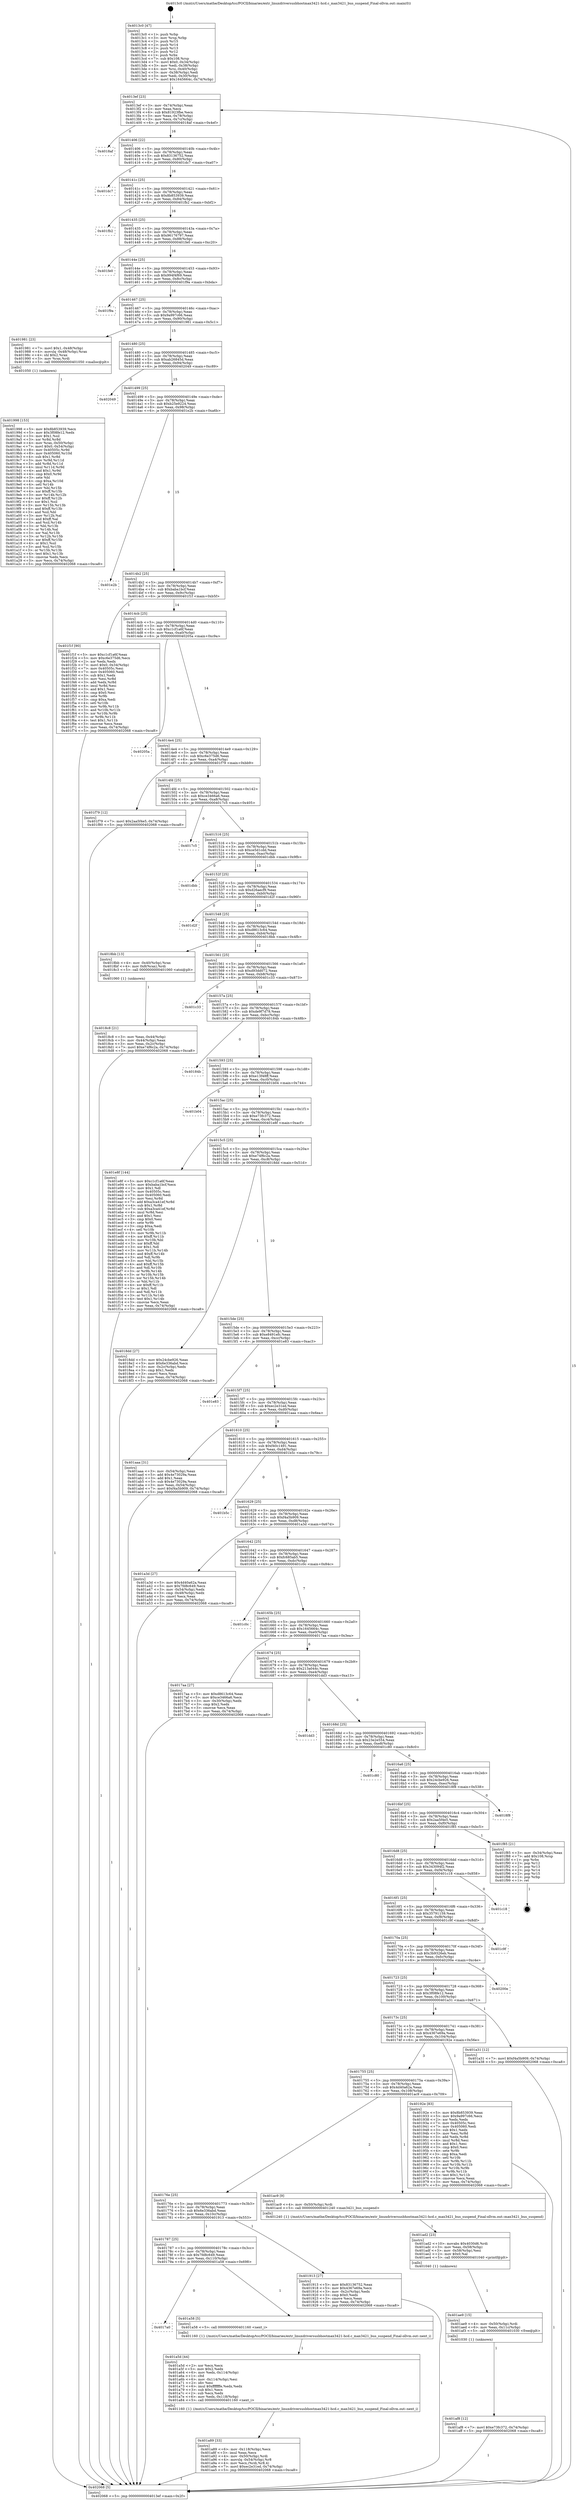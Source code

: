 digraph "0x4013c0" {
  label = "0x4013c0 (/mnt/c/Users/mathe/Desktop/tcc/POCII/binaries/extr_linuxdriversusbhostmax3421-hcd.c_max3421_bus_suspend_Final-ollvm.out::main(0))"
  labelloc = "t"
  node[shape=record]

  Entry [label="",width=0.3,height=0.3,shape=circle,fillcolor=black,style=filled]
  "0x4013ef" [label="{
     0x4013ef [23]\l
     | [instrs]\l
     &nbsp;&nbsp;0x4013ef \<+3\>: mov -0x74(%rbp),%eax\l
     &nbsp;&nbsp;0x4013f2 \<+2\>: mov %eax,%ecx\l
     &nbsp;&nbsp;0x4013f4 \<+6\>: sub $0x81923fbe,%ecx\l
     &nbsp;&nbsp;0x4013fa \<+3\>: mov %eax,-0x78(%rbp)\l
     &nbsp;&nbsp;0x4013fd \<+3\>: mov %ecx,-0x7c(%rbp)\l
     &nbsp;&nbsp;0x401400 \<+6\>: je 00000000004018af \<main+0x4ef\>\l
  }"]
  "0x4018af" [label="{
     0x4018af\l
  }", style=dashed]
  "0x401406" [label="{
     0x401406 [22]\l
     | [instrs]\l
     &nbsp;&nbsp;0x401406 \<+5\>: jmp 000000000040140b \<main+0x4b\>\l
     &nbsp;&nbsp;0x40140b \<+3\>: mov -0x78(%rbp),%eax\l
     &nbsp;&nbsp;0x40140e \<+5\>: sub $0x83136752,%eax\l
     &nbsp;&nbsp;0x401413 \<+3\>: mov %eax,-0x80(%rbp)\l
     &nbsp;&nbsp;0x401416 \<+6\>: je 0000000000401dc7 \<main+0xa07\>\l
  }"]
  Exit [label="",width=0.3,height=0.3,shape=circle,fillcolor=black,style=filled,peripheries=2]
  "0x401dc7" [label="{
     0x401dc7\l
  }", style=dashed]
  "0x40141c" [label="{
     0x40141c [25]\l
     | [instrs]\l
     &nbsp;&nbsp;0x40141c \<+5\>: jmp 0000000000401421 \<main+0x61\>\l
     &nbsp;&nbsp;0x401421 \<+3\>: mov -0x78(%rbp),%eax\l
     &nbsp;&nbsp;0x401424 \<+5\>: sub $0x8b853939,%eax\l
     &nbsp;&nbsp;0x401429 \<+6\>: mov %eax,-0x84(%rbp)\l
     &nbsp;&nbsp;0x40142f \<+6\>: je 0000000000401fb2 \<main+0xbf2\>\l
  }"]
  "0x401af8" [label="{
     0x401af8 [12]\l
     | [instrs]\l
     &nbsp;&nbsp;0x401af8 \<+7\>: movl $0xe73fc372,-0x74(%rbp)\l
     &nbsp;&nbsp;0x401aff \<+5\>: jmp 0000000000402068 \<main+0xca8\>\l
  }"]
  "0x401fb2" [label="{
     0x401fb2\l
  }", style=dashed]
  "0x401435" [label="{
     0x401435 [25]\l
     | [instrs]\l
     &nbsp;&nbsp;0x401435 \<+5\>: jmp 000000000040143a \<main+0x7a\>\l
     &nbsp;&nbsp;0x40143a \<+3\>: mov -0x78(%rbp),%eax\l
     &nbsp;&nbsp;0x40143d \<+5\>: sub $0x96176797,%eax\l
     &nbsp;&nbsp;0x401442 \<+6\>: mov %eax,-0x88(%rbp)\l
     &nbsp;&nbsp;0x401448 \<+6\>: je 0000000000401fe0 \<main+0xc20\>\l
  }"]
  "0x401ae9" [label="{
     0x401ae9 [15]\l
     | [instrs]\l
     &nbsp;&nbsp;0x401ae9 \<+4\>: mov -0x50(%rbp),%rdi\l
     &nbsp;&nbsp;0x401aed \<+6\>: mov %eax,-0x11c(%rbp)\l
     &nbsp;&nbsp;0x401af3 \<+5\>: call 0000000000401030 \<free@plt\>\l
     | [calls]\l
     &nbsp;&nbsp;0x401030 \{1\} (unknown)\l
  }"]
  "0x401fe0" [label="{
     0x401fe0\l
  }", style=dashed]
  "0x40144e" [label="{
     0x40144e [25]\l
     | [instrs]\l
     &nbsp;&nbsp;0x40144e \<+5\>: jmp 0000000000401453 \<main+0x93\>\l
     &nbsp;&nbsp;0x401453 \<+3\>: mov -0x78(%rbp),%eax\l
     &nbsp;&nbsp;0x401456 \<+5\>: sub $0x994f4f69,%eax\l
     &nbsp;&nbsp;0x40145b \<+6\>: mov %eax,-0x8c(%rbp)\l
     &nbsp;&nbsp;0x401461 \<+6\>: je 0000000000401f9a \<main+0xbda\>\l
  }"]
  "0x401ad2" [label="{
     0x401ad2 [23]\l
     | [instrs]\l
     &nbsp;&nbsp;0x401ad2 \<+10\>: movabs $0x4030d6,%rdi\l
     &nbsp;&nbsp;0x401adc \<+3\>: mov %eax,-0x58(%rbp)\l
     &nbsp;&nbsp;0x401adf \<+3\>: mov -0x58(%rbp),%esi\l
     &nbsp;&nbsp;0x401ae2 \<+2\>: mov $0x0,%al\l
     &nbsp;&nbsp;0x401ae4 \<+5\>: call 0000000000401040 \<printf@plt\>\l
     | [calls]\l
     &nbsp;&nbsp;0x401040 \{1\} (unknown)\l
  }"]
  "0x401f9a" [label="{
     0x401f9a\l
  }", style=dashed]
  "0x401467" [label="{
     0x401467 [25]\l
     | [instrs]\l
     &nbsp;&nbsp;0x401467 \<+5\>: jmp 000000000040146c \<main+0xac\>\l
     &nbsp;&nbsp;0x40146c \<+3\>: mov -0x78(%rbp),%eax\l
     &nbsp;&nbsp;0x40146f \<+5\>: sub $0x9a997c66,%eax\l
     &nbsp;&nbsp;0x401474 \<+6\>: mov %eax,-0x90(%rbp)\l
     &nbsp;&nbsp;0x40147a \<+6\>: je 0000000000401981 \<main+0x5c1\>\l
  }"]
  "0x401a89" [label="{
     0x401a89 [33]\l
     | [instrs]\l
     &nbsp;&nbsp;0x401a89 \<+6\>: mov -0x118(%rbp),%ecx\l
     &nbsp;&nbsp;0x401a8f \<+3\>: imul %eax,%ecx\l
     &nbsp;&nbsp;0x401a92 \<+4\>: mov -0x50(%rbp),%rdi\l
     &nbsp;&nbsp;0x401a96 \<+4\>: movslq -0x54(%rbp),%r8\l
     &nbsp;&nbsp;0x401a9a \<+4\>: mov %ecx,(%rdi,%r8,4)\l
     &nbsp;&nbsp;0x401a9e \<+7\>: movl $0xec2e31ed,-0x74(%rbp)\l
     &nbsp;&nbsp;0x401aa5 \<+5\>: jmp 0000000000402068 \<main+0xca8\>\l
  }"]
  "0x401981" [label="{
     0x401981 [23]\l
     | [instrs]\l
     &nbsp;&nbsp;0x401981 \<+7\>: movl $0x1,-0x48(%rbp)\l
     &nbsp;&nbsp;0x401988 \<+4\>: movslq -0x48(%rbp),%rax\l
     &nbsp;&nbsp;0x40198c \<+4\>: shl $0x2,%rax\l
     &nbsp;&nbsp;0x401990 \<+3\>: mov %rax,%rdi\l
     &nbsp;&nbsp;0x401993 \<+5\>: call 0000000000401050 \<malloc@plt\>\l
     | [calls]\l
     &nbsp;&nbsp;0x401050 \{1\} (unknown)\l
  }"]
  "0x401480" [label="{
     0x401480 [25]\l
     | [instrs]\l
     &nbsp;&nbsp;0x401480 \<+5\>: jmp 0000000000401485 \<main+0xc5\>\l
     &nbsp;&nbsp;0x401485 \<+3\>: mov -0x78(%rbp),%eax\l
     &nbsp;&nbsp;0x401488 \<+5\>: sub $0xab26845d,%eax\l
     &nbsp;&nbsp;0x40148d \<+6\>: mov %eax,-0x94(%rbp)\l
     &nbsp;&nbsp;0x401493 \<+6\>: je 0000000000402049 \<main+0xc89\>\l
  }"]
  "0x401a5d" [label="{
     0x401a5d [44]\l
     | [instrs]\l
     &nbsp;&nbsp;0x401a5d \<+2\>: xor %ecx,%ecx\l
     &nbsp;&nbsp;0x401a5f \<+5\>: mov $0x2,%edx\l
     &nbsp;&nbsp;0x401a64 \<+6\>: mov %edx,-0x114(%rbp)\l
     &nbsp;&nbsp;0x401a6a \<+1\>: cltd\l
     &nbsp;&nbsp;0x401a6b \<+6\>: mov -0x114(%rbp),%esi\l
     &nbsp;&nbsp;0x401a71 \<+2\>: idiv %esi\l
     &nbsp;&nbsp;0x401a73 \<+6\>: imul $0xfffffffe,%edx,%edx\l
     &nbsp;&nbsp;0x401a79 \<+3\>: sub $0x1,%ecx\l
     &nbsp;&nbsp;0x401a7c \<+2\>: sub %ecx,%edx\l
     &nbsp;&nbsp;0x401a7e \<+6\>: mov %edx,-0x118(%rbp)\l
     &nbsp;&nbsp;0x401a84 \<+5\>: call 0000000000401160 \<next_i\>\l
     | [calls]\l
     &nbsp;&nbsp;0x401160 \{1\} (/mnt/c/Users/mathe/Desktop/tcc/POCII/binaries/extr_linuxdriversusbhostmax3421-hcd.c_max3421_bus_suspend_Final-ollvm.out::next_i)\l
  }"]
  "0x402049" [label="{
     0x402049\l
  }", style=dashed]
  "0x401499" [label="{
     0x401499 [25]\l
     | [instrs]\l
     &nbsp;&nbsp;0x401499 \<+5\>: jmp 000000000040149e \<main+0xde\>\l
     &nbsp;&nbsp;0x40149e \<+3\>: mov -0x78(%rbp),%eax\l
     &nbsp;&nbsp;0x4014a1 \<+5\>: sub $0xb25e9224,%eax\l
     &nbsp;&nbsp;0x4014a6 \<+6\>: mov %eax,-0x98(%rbp)\l
     &nbsp;&nbsp;0x4014ac \<+6\>: je 0000000000401e2b \<main+0xa6b\>\l
  }"]
  "0x4017a0" [label="{
     0x4017a0\l
  }", style=dashed]
  "0x401e2b" [label="{
     0x401e2b\l
  }", style=dashed]
  "0x4014b2" [label="{
     0x4014b2 [25]\l
     | [instrs]\l
     &nbsp;&nbsp;0x4014b2 \<+5\>: jmp 00000000004014b7 \<main+0xf7\>\l
     &nbsp;&nbsp;0x4014b7 \<+3\>: mov -0x78(%rbp),%eax\l
     &nbsp;&nbsp;0x4014ba \<+5\>: sub $0xbaba1bcf,%eax\l
     &nbsp;&nbsp;0x4014bf \<+6\>: mov %eax,-0x9c(%rbp)\l
     &nbsp;&nbsp;0x4014c5 \<+6\>: je 0000000000401f1f \<main+0xb5f\>\l
  }"]
  "0x401a58" [label="{
     0x401a58 [5]\l
     | [instrs]\l
     &nbsp;&nbsp;0x401a58 \<+5\>: call 0000000000401160 \<next_i\>\l
     | [calls]\l
     &nbsp;&nbsp;0x401160 \{1\} (/mnt/c/Users/mathe/Desktop/tcc/POCII/binaries/extr_linuxdriversusbhostmax3421-hcd.c_max3421_bus_suspend_Final-ollvm.out::next_i)\l
  }"]
  "0x401f1f" [label="{
     0x401f1f [90]\l
     | [instrs]\l
     &nbsp;&nbsp;0x401f1f \<+5\>: mov $0xc1cf1a6f,%eax\l
     &nbsp;&nbsp;0x401f24 \<+5\>: mov $0xc6e375d6,%ecx\l
     &nbsp;&nbsp;0x401f29 \<+2\>: xor %edx,%edx\l
     &nbsp;&nbsp;0x401f2b \<+7\>: movl $0x0,-0x34(%rbp)\l
     &nbsp;&nbsp;0x401f32 \<+7\>: mov 0x40505c,%esi\l
     &nbsp;&nbsp;0x401f39 \<+7\>: mov 0x405060,%edi\l
     &nbsp;&nbsp;0x401f40 \<+3\>: sub $0x1,%edx\l
     &nbsp;&nbsp;0x401f43 \<+3\>: mov %esi,%r8d\l
     &nbsp;&nbsp;0x401f46 \<+3\>: add %edx,%r8d\l
     &nbsp;&nbsp;0x401f49 \<+4\>: imul %r8d,%esi\l
     &nbsp;&nbsp;0x401f4d \<+3\>: and $0x1,%esi\l
     &nbsp;&nbsp;0x401f50 \<+3\>: cmp $0x0,%esi\l
     &nbsp;&nbsp;0x401f53 \<+4\>: sete %r9b\l
     &nbsp;&nbsp;0x401f57 \<+3\>: cmp $0xa,%edi\l
     &nbsp;&nbsp;0x401f5a \<+4\>: setl %r10b\l
     &nbsp;&nbsp;0x401f5e \<+3\>: mov %r9b,%r11b\l
     &nbsp;&nbsp;0x401f61 \<+3\>: and %r10b,%r11b\l
     &nbsp;&nbsp;0x401f64 \<+3\>: xor %r10b,%r9b\l
     &nbsp;&nbsp;0x401f67 \<+3\>: or %r9b,%r11b\l
     &nbsp;&nbsp;0x401f6a \<+4\>: test $0x1,%r11b\l
     &nbsp;&nbsp;0x401f6e \<+3\>: cmovne %ecx,%eax\l
     &nbsp;&nbsp;0x401f71 \<+3\>: mov %eax,-0x74(%rbp)\l
     &nbsp;&nbsp;0x401f74 \<+5\>: jmp 0000000000402068 \<main+0xca8\>\l
  }"]
  "0x4014cb" [label="{
     0x4014cb [25]\l
     | [instrs]\l
     &nbsp;&nbsp;0x4014cb \<+5\>: jmp 00000000004014d0 \<main+0x110\>\l
     &nbsp;&nbsp;0x4014d0 \<+3\>: mov -0x78(%rbp),%eax\l
     &nbsp;&nbsp;0x4014d3 \<+5\>: sub $0xc1cf1a6f,%eax\l
     &nbsp;&nbsp;0x4014d8 \<+6\>: mov %eax,-0xa0(%rbp)\l
     &nbsp;&nbsp;0x4014de \<+6\>: je 000000000040205a \<main+0xc9a\>\l
  }"]
  "0x401998" [label="{
     0x401998 [153]\l
     | [instrs]\l
     &nbsp;&nbsp;0x401998 \<+5\>: mov $0x8b853939,%ecx\l
     &nbsp;&nbsp;0x40199d \<+5\>: mov $0x3f08fe12,%edx\l
     &nbsp;&nbsp;0x4019a2 \<+3\>: mov $0x1,%sil\l
     &nbsp;&nbsp;0x4019a5 \<+3\>: xor %r8d,%r8d\l
     &nbsp;&nbsp;0x4019a8 \<+4\>: mov %rax,-0x50(%rbp)\l
     &nbsp;&nbsp;0x4019ac \<+7\>: movl $0x0,-0x54(%rbp)\l
     &nbsp;&nbsp;0x4019b3 \<+8\>: mov 0x40505c,%r9d\l
     &nbsp;&nbsp;0x4019bb \<+8\>: mov 0x405060,%r10d\l
     &nbsp;&nbsp;0x4019c3 \<+4\>: sub $0x1,%r8d\l
     &nbsp;&nbsp;0x4019c7 \<+3\>: mov %r9d,%r11d\l
     &nbsp;&nbsp;0x4019ca \<+3\>: add %r8d,%r11d\l
     &nbsp;&nbsp;0x4019cd \<+4\>: imul %r11d,%r9d\l
     &nbsp;&nbsp;0x4019d1 \<+4\>: and $0x1,%r9d\l
     &nbsp;&nbsp;0x4019d5 \<+4\>: cmp $0x0,%r9d\l
     &nbsp;&nbsp;0x4019d9 \<+3\>: sete %bl\l
     &nbsp;&nbsp;0x4019dc \<+4\>: cmp $0xa,%r10d\l
     &nbsp;&nbsp;0x4019e0 \<+4\>: setl %r14b\l
     &nbsp;&nbsp;0x4019e4 \<+3\>: mov %bl,%r15b\l
     &nbsp;&nbsp;0x4019e7 \<+4\>: xor $0xff,%r15b\l
     &nbsp;&nbsp;0x4019eb \<+3\>: mov %r14b,%r12b\l
     &nbsp;&nbsp;0x4019ee \<+4\>: xor $0xff,%r12b\l
     &nbsp;&nbsp;0x4019f2 \<+4\>: xor $0x1,%sil\l
     &nbsp;&nbsp;0x4019f6 \<+3\>: mov %r15b,%r13b\l
     &nbsp;&nbsp;0x4019f9 \<+4\>: and $0xff,%r13b\l
     &nbsp;&nbsp;0x4019fd \<+3\>: and %sil,%bl\l
     &nbsp;&nbsp;0x401a00 \<+3\>: mov %r12b,%al\l
     &nbsp;&nbsp;0x401a03 \<+2\>: and $0xff,%al\l
     &nbsp;&nbsp;0x401a05 \<+3\>: and %sil,%r14b\l
     &nbsp;&nbsp;0x401a08 \<+3\>: or %bl,%r13b\l
     &nbsp;&nbsp;0x401a0b \<+3\>: or %r14b,%al\l
     &nbsp;&nbsp;0x401a0e \<+3\>: xor %al,%r13b\l
     &nbsp;&nbsp;0x401a11 \<+3\>: or %r12b,%r15b\l
     &nbsp;&nbsp;0x401a14 \<+4\>: xor $0xff,%r15b\l
     &nbsp;&nbsp;0x401a18 \<+4\>: or $0x1,%sil\l
     &nbsp;&nbsp;0x401a1c \<+3\>: and %sil,%r15b\l
     &nbsp;&nbsp;0x401a1f \<+3\>: or %r15b,%r13b\l
     &nbsp;&nbsp;0x401a22 \<+4\>: test $0x1,%r13b\l
     &nbsp;&nbsp;0x401a26 \<+3\>: cmovne %edx,%ecx\l
     &nbsp;&nbsp;0x401a29 \<+3\>: mov %ecx,-0x74(%rbp)\l
     &nbsp;&nbsp;0x401a2c \<+5\>: jmp 0000000000402068 \<main+0xca8\>\l
  }"]
  "0x40205a" [label="{
     0x40205a\l
  }", style=dashed]
  "0x4014e4" [label="{
     0x4014e4 [25]\l
     | [instrs]\l
     &nbsp;&nbsp;0x4014e4 \<+5\>: jmp 00000000004014e9 \<main+0x129\>\l
     &nbsp;&nbsp;0x4014e9 \<+3\>: mov -0x78(%rbp),%eax\l
     &nbsp;&nbsp;0x4014ec \<+5\>: sub $0xc6e375d6,%eax\l
     &nbsp;&nbsp;0x4014f1 \<+6\>: mov %eax,-0xa4(%rbp)\l
     &nbsp;&nbsp;0x4014f7 \<+6\>: je 0000000000401f79 \<main+0xbb9\>\l
  }"]
  "0x401787" [label="{
     0x401787 [25]\l
     | [instrs]\l
     &nbsp;&nbsp;0x401787 \<+5\>: jmp 000000000040178c \<main+0x3cc\>\l
     &nbsp;&nbsp;0x40178c \<+3\>: mov -0x78(%rbp),%eax\l
     &nbsp;&nbsp;0x40178f \<+5\>: sub $0x7fd8c649,%eax\l
     &nbsp;&nbsp;0x401794 \<+6\>: mov %eax,-0x110(%rbp)\l
     &nbsp;&nbsp;0x40179a \<+6\>: je 0000000000401a58 \<main+0x698\>\l
  }"]
  "0x401f79" [label="{
     0x401f79 [12]\l
     | [instrs]\l
     &nbsp;&nbsp;0x401f79 \<+7\>: movl $0x2aa5f4e5,-0x74(%rbp)\l
     &nbsp;&nbsp;0x401f80 \<+5\>: jmp 0000000000402068 \<main+0xca8\>\l
  }"]
  "0x4014fd" [label="{
     0x4014fd [25]\l
     | [instrs]\l
     &nbsp;&nbsp;0x4014fd \<+5\>: jmp 0000000000401502 \<main+0x142\>\l
     &nbsp;&nbsp;0x401502 \<+3\>: mov -0x78(%rbp),%eax\l
     &nbsp;&nbsp;0x401505 \<+5\>: sub $0xce3466a6,%eax\l
     &nbsp;&nbsp;0x40150a \<+6\>: mov %eax,-0xa8(%rbp)\l
     &nbsp;&nbsp;0x401510 \<+6\>: je 00000000004017c5 \<main+0x405\>\l
  }"]
  "0x401913" [label="{
     0x401913 [27]\l
     | [instrs]\l
     &nbsp;&nbsp;0x401913 \<+5\>: mov $0x83136752,%eax\l
     &nbsp;&nbsp;0x401918 \<+5\>: mov $0x4367e69a,%ecx\l
     &nbsp;&nbsp;0x40191d \<+3\>: mov -0x2c(%rbp),%edx\l
     &nbsp;&nbsp;0x401920 \<+3\>: cmp $0x0,%edx\l
     &nbsp;&nbsp;0x401923 \<+3\>: cmove %ecx,%eax\l
     &nbsp;&nbsp;0x401926 \<+3\>: mov %eax,-0x74(%rbp)\l
     &nbsp;&nbsp;0x401929 \<+5\>: jmp 0000000000402068 \<main+0xca8\>\l
  }"]
  "0x4017c5" [label="{
     0x4017c5\l
  }", style=dashed]
  "0x401516" [label="{
     0x401516 [25]\l
     | [instrs]\l
     &nbsp;&nbsp;0x401516 \<+5\>: jmp 000000000040151b \<main+0x15b\>\l
     &nbsp;&nbsp;0x40151b \<+3\>: mov -0x78(%rbp),%eax\l
     &nbsp;&nbsp;0x40151e \<+5\>: sub $0xce5d1cdd,%eax\l
     &nbsp;&nbsp;0x401523 \<+6\>: mov %eax,-0xac(%rbp)\l
     &nbsp;&nbsp;0x401529 \<+6\>: je 0000000000401dbb \<main+0x9fb\>\l
  }"]
  "0x40176e" [label="{
     0x40176e [25]\l
     | [instrs]\l
     &nbsp;&nbsp;0x40176e \<+5\>: jmp 0000000000401773 \<main+0x3b3\>\l
     &nbsp;&nbsp;0x401773 \<+3\>: mov -0x78(%rbp),%eax\l
     &nbsp;&nbsp;0x401776 \<+5\>: sub $0x6e336abd,%eax\l
     &nbsp;&nbsp;0x40177b \<+6\>: mov %eax,-0x10c(%rbp)\l
     &nbsp;&nbsp;0x401781 \<+6\>: je 0000000000401913 \<main+0x553\>\l
  }"]
  "0x401dbb" [label="{
     0x401dbb\l
  }", style=dashed]
  "0x40152f" [label="{
     0x40152f [25]\l
     | [instrs]\l
     &nbsp;&nbsp;0x40152f \<+5\>: jmp 0000000000401534 \<main+0x174\>\l
     &nbsp;&nbsp;0x401534 \<+3\>: mov -0x78(%rbp),%eax\l
     &nbsp;&nbsp;0x401537 \<+5\>: sub $0xd26aecf9,%eax\l
     &nbsp;&nbsp;0x40153c \<+6\>: mov %eax,-0xb0(%rbp)\l
     &nbsp;&nbsp;0x401542 \<+6\>: je 0000000000401d2f \<main+0x96f\>\l
  }"]
  "0x401ac9" [label="{
     0x401ac9 [9]\l
     | [instrs]\l
     &nbsp;&nbsp;0x401ac9 \<+4\>: mov -0x50(%rbp),%rdi\l
     &nbsp;&nbsp;0x401acd \<+5\>: call 0000000000401240 \<max3421_bus_suspend\>\l
     | [calls]\l
     &nbsp;&nbsp;0x401240 \{1\} (/mnt/c/Users/mathe/Desktop/tcc/POCII/binaries/extr_linuxdriversusbhostmax3421-hcd.c_max3421_bus_suspend_Final-ollvm.out::max3421_bus_suspend)\l
  }"]
  "0x401d2f" [label="{
     0x401d2f\l
  }", style=dashed]
  "0x401548" [label="{
     0x401548 [25]\l
     | [instrs]\l
     &nbsp;&nbsp;0x401548 \<+5\>: jmp 000000000040154d \<main+0x18d\>\l
     &nbsp;&nbsp;0x40154d \<+3\>: mov -0x78(%rbp),%eax\l
     &nbsp;&nbsp;0x401550 \<+5\>: sub $0xd8613c64,%eax\l
     &nbsp;&nbsp;0x401555 \<+6\>: mov %eax,-0xb4(%rbp)\l
     &nbsp;&nbsp;0x40155b \<+6\>: je 00000000004018bb \<main+0x4fb\>\l
  }"]
  "0x401755" [label="{
     0x401755 [25]\l
     | [instrs]\l
     &nbsp;&nbsp;0x401755 \<+5\>: jmp 000000000040175a \<main+0x39a\>\l
     &nbsp;&nbsp;0x40175a \<+3\>: mov -0x78(%rbp),%eax\l
     &nbsp;&nbsp;0x40175d \<+5\>: sub $0x4d40a62a,%eax\l
     &nbsp;&nbsp;0x401762 \<+6\>: mov %eax,-0x108(%rbp)\l
     &nbsp;&nbsp;0x401768 \<+6\>: je 0000000000401ac9 \<main+0x709\>\l
  }"]
  "0x4018bb" [label="{
     0x4018bb [13]\l
     | [instrs]\l
     &nbsp;&nbsp;0x4018bb \<+4\>: mov -0x40(%rbp),%rax\l
     &nbsp;&nbsp;0x4018bf \<+4\>: mov 0x8(%rax),%rdi\l
     &nbsp;&nbsp;0x4018c3 \<+5\>: call 0000000000401060 \<atoi@plt\>\l
     | [calls]\l
     &nbsp;&nbsp;0x401060 \{1\} (unknown)\l
  }"]
  "0x401561" [label="{
     0x401561 [25]\l
     | [instrs]\l
     &nbsp;&nbsp;0x401561 \<+5\>: jmp 0000000000401566 \<main+0x1a6\>\l
     &nbsp;&nbsp;0x401566 \<+3\>: mov -0x78(%rbp),%eax\l
     &nbsp;&nbsp;0x401569 \<+5\>: sub $0xd93dd072,%eax\l
     &nbsp;&nbsp;0x40156e \<+6\>: mov %eax,-0xb8(%rbp)\l
     &nbsp;&nbsp;0x401574 \<+6\>: je 0000000000401c33 \<main+0x873\>\l
  }"]
  "0x40192e" [label="{
     0x40192e [83]\l
     | [instrs]\l
     &nbsp;&nbsp;0x40192e \<+5\>: mov $0x8b853939,%eax\l
     &nbsp;&nbsp;0x401933 \<+5\>: mov $0x9a997c66,%ecx\l
     &nbsp;&nbsp;0x401938 \<+2\>: xor %edx,%edx\l
     &nbsp;&nbsp;0x40193a \<+7\>: mov 0x40505c,%esi\l
     &nbsp;&nbsp;0x401941 \<+7\>: mov 0x405060,%edi\l
     &nbsp;&nbsp;0x401948 \<+3\>: sub $0x1,%edx\l
     &nbsp;&nbsp;0x40194b \<+3\>: mov %esi,%r8d\l
     &nbsp;&nbsp;0x40194e \<+3\>: add %edx,%r8d\l
     &nbsp;&nbsp;0x401951 \<+4\>: imul %r8d,%esi\l
     &nbsp;&nbsp;0x401955 \<+3\>: and $0x1,%esi\l
     &nbsp;&nbsp;0x401958 \<+3\>: cmp $0x0,%esi\l
     &nbsp;&nbsp;0x40195b \<+4\>: sete %r9b\l
     &nbsp;&nbsp;0x40195f \<+3\>: cmp $0xa,%edi\l
     &nbsp;&nbsp;0x401962 \<+4\>: setl %r10b\l
     &nbsp;&nbsp;0x401966 \<+3\>: mov %r9b,%r11b\l
     &nbsp;&nbsp;0x401969 \<+3\>: and %r10b,%r11b\l
     &nbsp;&nbsp;0x40196c \<+3\>: xor %r10b,%r9b\l
     &nbsp;&nbsp;0x40196f \<+3\>: or %r9b,%r11b\l
     &nbsp;&nbsp;0x401972 \<+4\>: test $0x1,%r11b\l
     &nbsp;&nbsp;0x401976 \<+3\>: cmovne %ecx,%eax\l
     &nbsp;&nbsp;0x401979 \<+3\>: mov %eax,-0x74(%rbp)\l
     &nbsp;&nbsp;0x40197c \<+5\>: jmp 0000000000402068 \<main+0xca8\>\l
  }"]
  "0x401c33" [label="{
     0x401c33\l
  }", style=dashed]
  "0x40157a" [label="{
     0x40157a [25]\l
     | [instrs]\l
     &nbsp;&nbsp;0x40157a \<+5\>: jmp 000000000040157f \<main+0x1bf\>\l
     &nbsp;&nbsp;0x40157f \<+3\>: mov -0x78(%rbp),%eax\l
     &nbsp;&nbsp;0x401582 \<+5\>: sub $0xde9f7d78,%eax\l
     &nbsp;&nbsp;0x401587 \<+6\>: mov %eax,-0xbc(%rbp)\l
     &nbsp;&nbsp;0x40158d \<+6\>: je 000000000040184b \<main+0x48b\>\l
  }"]
  "0x40173c" [label="{
     0x40173c [25]\l
     | [instrs]\l
     &nbsp;&nbsp;0x40173c \<+5\>: jmp 0000000000401741 \<main+0x381\>\l
     &nbsp;&nbsp;0x401741 \<+3\>: mov -0x78(%rbp),%eax\l
     &nbsp;&nbsp;0x401744 \<+5\>: sub $0x4367e69a,%eax\l
     &nbsp;&nbsp;0x401749 \<+6\>: mov %eax,-0x104(%rbp)\l
     &nbsp;&nbsp;0x40174f \<+6\>: je 000000000040192e \<main+0x56e\>\l
  }"]
  "0x40184b" [label="{
     0x40184b\l
  }", style=dashed]
  "0x401593" [label="{
     0x401593 [25]\l
     | [instrs]\l
     &nbsp;&nbsp;0x401593 \<+5\>: jmp 0000000000401598 \<main+0x1d8\>\l
     &nbsp;&nbsp;0x401598 \<+3\>: mov -0x78(%rbp),%eax\l
     &nbsp;&nbsp;0x40159b \<+5\>: sub $0xe13f48ff,%eax\l
     &nbsp;&nbsp;0x4015a0 \<+6\>: mov %eax,-0xc0(%rbp)\l
     &nbsp;&nbsp;0x4015a6 \<+6\>: je 0000000000401b04 \<main+0x744\>\l
  }"]
  "0x401a31" [label="{
     0x401a31 [12]\l
     | [instrs]\l
     &nbsp;&nbsp;0x401a31 \<+7\>: movl $0xf4a5b909,-0x74(%rbp)\l
     &nbsp;&nbsp;0x401a38 \<+5\>: jmp 0000000000402068 \<main+0xca8\>\l
  }"]
  "0x401b04" [label="{
     0x401b04\l
  }", style=dashed]
  "0x4015ac" [label="{
     0x4015ac [25]\l
     | [instrs]\l
     &nbsp;&nbsp;0x4015ac \<+5\>: jmp 00000000004015b1 \<main+0x1f1\>\l
     &nbsp;&nbsp;0x4015b1 \<+3\>: mov -0x78(%rbp),%eax\l
     &nbsp;&nbsp;0x4015b4 \<+5\>: sub $0xe73fc372,%eax\l
     &nbsp;&nbsp;0x4015b9 \<+6\>: mov %eax,-0xc4(%rbp)\l
     &nbsp;&nbsp;0x4015bf \<+6\>: je 0000000000401e8f \<main+0xacf\>\l
  }"]
  "0x401723" [label="{
     0x401723 [25]\l
     | [instrs]\l
     &nbsp;&nbsp;0x401723 \<+5\>: jmp 0000000000401728 \<main+0x368\>\l
     &nbsp;&nbsp;0x401728 \<+3\>: mov -0x78(%rbp),%eax\l
     &nbsp;&nbsp;0x40172b \<+5\>: sub $0x3f08fe12,%eax\l
     &nbsp;&nbsp;0x401730 \<+6\>: mov %eax,-0x100(%rbp)\l
     &nbsp;&nbsp;0x401736 \<+6\>: je 0000000000401a31 \<main+0x671\>\l
  }"]
  "0x401e8f" [label="{
     0x401e8f [144]\l
     | [instrs]\l
     &nbsp;&nbsp;0x401e8f \<+5\>: mov $0xc1cf1a6f,%eax\l
     &nbsp;&nbsp;0x401e94 \<+5\>: mov $0xbaba1bcf,%ecx\l
     &nbsp;&nbsp;0x401e99 \<+2\>: mov $0x1,%dl\l
     &nbsp;&nbsp;0x401e9b \<+7\>: mov 0x40505c,%esi\l
     &nbsp;&nbsp;0x401ea2 \<+7\>: mov 0x405060,%edi\l
     &nbsp;&nbsp;0x401ea9 \<+3\>: mov %esi,%r8d\l
     &nbsp;&nbsp;0x401eac \<+7\>: add $0xa3ca41ef,%r8d\l
     &nbsp;&nbsp;0x401eb3 \<+4\>: sub $0x1,%r8d\l
     &nbsp;&nbsp;0x401eb7 \<+7\>: sub $0xa3ca41ef,%r8d\l
     &nbsp;&nbsp;0x401ebe \<+4\>: imul %r8d,%esi\l
     &nbsp;&nbsp;0x401ec2 \<+3\>: and $0x1,%esi\l
     &nbsp;&nbsp;0x401ec5 \<+3\>: cmp $0x0,%esi\l
     &nbsp;&nbsp;0x401ec8 \<+4\>: sete %r9b\l
     &nbsp;&nbsp;0x401ecc \<+3\>: cmp $0xa,%edi\l
     &nbsp;&nbsp;0x401ecf \<+4\>: setl %r10b\l
     &nbsp;&nbsp;0x401ed3 \<+3\>: mov %r9b,%r11b\l
     &nbsp;&nbsp;0x401ed6 \<+4\>: xor $0xff,%r11b\l
     &nbsp;&nbsp;0x401eda \<+3\>: mov %r10b,%bl\l
     &nbsp;&nbsp;0x401edd \<+3\>: xor $0xff,%bl\l
     &nbsp;&nbsp;0x401ee0 \<+3\>: xor $0x1,%dl\l
     &nbsp;&nbsp;0x401ee3 \<+3\>: mov %r11b,%r14b\l
     &nbsp;&nbsp;0x401ee6 \<+4\>: and $0xff,%r14b\l
     &nbsp;&nbsp;0x401eea \<+3\>: and %dl,%r9b\l
     &nbsp;&nbsp;0x401eed \<+3\>: mov %bl,%r15b\l
     &nbsp;&nbsp;0x401ef0 \<+4\>: and $0xff,%r15b\l
     &nbsp;&nbsp;0x401ef4 \<+3\>: and %dl,%r10b\l
     &nbsp;&nbsp;0x401ef7 \<+3\>: or %r9b,%r14b\l
     &nbsp;&nbsp;0x401efa \<+3\>: or %r10b,%r15b\l
     &nbsp;&nbsp;0x401efd \<+3\>: xor %r15b,%r14b\l
     &nbsp;&nbsp;0x401f00 \<+3\>: or %bl,%r11b\l
     &nbsp;&nbsp;0x401f03 \<+4\>: xor $0xff,%r11b\l
     &nbsp;&nbsp;0x401f07 \<+3\>: or $0x1,%dl\l
     &nbsp;&nbsp;0x401f0a \<+3\>: and %dl,%r11b\l
     &nbsp;&nbsp;0x401f0d \<+3\>: or %r11b,%r14b\l
     &nbsp;&nbsp;0x401f10 \<+4\>: test $0x1,%r14b\l
     &nbsp;&nbsp;0x401f14 \<+3\>: cmovne %ecx,%eax\l
     &nbsp;&nbsp;0x401f17 \<+3\>: mov %eax,-0x74(%rbp)\l
     &nbsp;&nbsp;0x401f1a \<+5\>: jmp 0000000000402068 \<main+0xca8\>\l
  }"]
  "0x4015c5" [label="{
     0x4015c5 [25]\l
     | [instrs]\l
     &nbsp;&nbsp;0x4015c5 \<+5\>: jmp 00000000004015ca \<main+0x20a\>\l
     &nbsp;&nbsp;0x4015ca \<+3\>: mov -0x78(%rbp),%eax\l
     &nbsp;&nbsp;0x4015cd \<+5\>: sub $0xe74f6c2a,%eax\l
     &nbsp;&nbsp;0x4015d2 \<+6\>: mov %eax,-0xc8(%rbp)\l
     &nbsp;&nbsp;0x4015d8 \<+6\>: je 00000000004018dd \<main+0x51d\>\l
  }"]
  "0x40200e" [label="{
     0x40200e\l
  }", style=dashed]
  "0x4018dd" [label="{
     0x4018dd [27]\l
     | [instrs]\l
     &nbsp;&nbsp;0x4018dd \<+5\>: mov $0x24cbe926,%eax\l
     &nbsp;&nbsp;0x4018e2 \<+5\>: mov $0x6e336abd,%ecx\l
     &nbsp;&nbsp;0x4018e7 \<+3\>: mov -0x2c(%rbp),%edx\l
     &nbsp;&nbsp;0x4018ea \<+3\>: cmp $0x1,%edx\l
     &nbsp;&nbsp;0x4018ed \<+3\>: cmovl %ecx,%eax\l
     &nbsp;&nbsp;0x4018f0 \<+3\>: mov %eax,-0x74(%rbp)\l
     &nbsp;&nbsp;0x4018f3 \<+5\>: jmp 0000000000402068 \<main+0xca8\>\l
  }"]
  "0x4015de" [label="{
     0x4015de [25]\l
     | [instrs]\l
     &nbsp;&nbsp;0x4015de \<+5\>: jmp 00000000004015e3 \<main+0x223\>\l
     &nbsp;&nbsp;0x4015e3 \<+3\>: mov -0x78(%rbp),%eax\l
     &nbsp;&nbsp;0x4015e6 \<+5\>: sub $0xe8491efc,%eax\l
     &nbsp;&nbsp;0x4015eb \<+6\>: mov %eax,-0xcc(%rbp)\l
     &nbsp;&nbsp;0x4015f1 \<+6\>: je 0000000000401e83 \<main+0xac3\>\l
  }"]
  "0x40170a" [label="{
     0x40170a [25]\l
     | [instrs]\l
     &nbsp;&nbsp;0x40170a \<+5\>: jmp 000000000040170f \<main+0x34f\>\l
     &nbsp;&nbsp;0x40170f \<+3\>: mov -0x78(%rbp),%eax\l
     &nbsp;&nbsp;0x401712 \<+5\>: sub $0x3b9326eb,%eax\l
     &nbsp;&nbsp;0x401717 \<+6\>: mov %eax,-0xfc(%rbp)\l
     &nbsp;&nbsp;0x40171d \<+6\>: je 000000000040200e \<main+0xc4e\>\l
  }"]
  "0x401e83" [label="{
     0x401e83\l
  }", style=dashed]
  "0x4015f7" [label="{
     0x4015f7 [25]\l
     | [instrs]\l
     &nbsp;&nbsp;0x4015f7 \<+5\>: jmp 00000000004015fc \<main+0x23c\>\l
     &nbsp;&nbsp;0x4015fc \<+3\>: mov -0x78(%rbp),%eax\l
     &nbsp;&nbsp;0x4015ff \<+5\>: sub $0xec2e31ed,%eax\l
     &nbsp;&nbsp;0x401604 \<+6\>: mov %eax,-0xd0(%rbp)\l
     &nbsp;&nbsp;0x40160a \<+6\>: je 0000000000401aaa \<main+0x6ea\>\l
  }"]
  "0x401c9f" [label="{
     0x401c9f\l
  }", style=dashed]
  "0x401aaa" [label="{
     0x401aaa [31]\l
     | [instrs]\l
     &nbsp;&nbsp;0x401aaa \<+3\>: mov -0x54(%rbp),%eax\l
     &nbsp;&nbsp;0x401aad \<+5\>: add $0x4e73029a,%eax\l
     &nbsp;&nbsp;0x401ab2 \<+3\>: add $0x1,%eax\l
     &nbsp;&nbsp;0x401ab5 \<+5\>: sub $0x4e73029a,%eax\l
     &nbsp;&nbsp;0x401aba \<+3\>: mov %eax,-0x54(%rbp)\l
     &nbsp;&nbsp;0x401abd \<+7\>: movl $0xf4a5b909,-0x74(%rbp)\l
     &nbsp;&nbsp;0x401ac4 \<+5\>: jmp 0000000000402068 \<main+0xca8\>\l
  }"]
  "0x401610" [label="{
     0x401610 [25]\l
     | [instrs]\l
     &nbsp;&nbsp;0x401610 \<+5\>: jmp 0000000000401615 \<main+0x255\>\l
     &nbsp;&nbsp;0x401615 \<+3\>: mov -0x78(%rbp),%eax\l
     &nbsp;&nbsp;0x401618 \<+5\>: sub $0xf40c1491,%eax\l
     &nbsp;&nbsp;0x40161d \<+6\>: mov %eax,-0xd4(%rbp)\l
     &nbsp;&nbsp;0x401623 \<+6\>: je 0000000000401b5c \<main+0x79c\>\l
  }"]
  "0x4016f1" [label="{
     0x4016f1 [25]\l
     | [instrs]\l
     &nbsp;&nbsp;0x4016f1 \<+5\>: jmp 00000000004016f6 \<main+0x336\>\l
     &nbsp;&nbsp;0x4016f6 \<+3\>: mov -0x78(%rbp),%eax\l
     &nbsp;&nbsp;0x4016f9 \<+5\>: sub $0x35791159,%eax\l
     &nbsp;&nbsp;0x4016fe \<+6\>: mov %eax,-0xf8(%rbp)\l
     &nbsp;&nbsp;0x401704 \<+6\>: je 0000000000401c9f \<main+0x8df\>\l
  }"]
  "0x401b5c" [label="{
     0x401b5c\l
  }", style=dashed]
  "0x401629" [label="{
     0x401629 [25]\l
     | [instrs]\l
     &nbsp;&nbsp;0x401629 \<+5\>: jmp 000000000040162e \<main+0x26e\>\l
     &nbsp;&nbsp;0x40162e \<+3\>: mov -0x78(%rbp),%eax\l
     &nbsp;&nbsp;0x401631 \<+5\>: sub $0xf4a5b909,%eax\l
     &nbsp;&nbsp;0x401636 \<+6\>: mov %eax,-0xd8(%rbp)\l
     &nbsp;&nbsp;0x40163c \<+6\>: je 0000000000401a3d \<main+0x67d\>\l
  }"]
  "0x401c18" [label="{
     0x401c18\l
  }", style=dashed]
  "0x401a3d" [label="{
     0x401a3d [27]\l
     | [instrs]\l
     &nbsp;&nbsp;0x401a3d \<+5\>: mov $0x4d40a62a,%eax\l
     &nbsp;&nbsp;0x401a42 \<+5\>: mov $0x7fd8c649,%ecx\l
     &nbsp;&nbsp;0x401a47 \<+3\>: mov -0x54(%rbp),%edx\l
     &nbsp;&nbsp;0x401a4a \<+3\>: cmp -0x48(%rbp),%edx\l
     &nbsp;&nbsp;0x401a4d \<+3\>: cmovl %ecx,%eax\l
     &nbsp;&nbsp;0x401a50 \<+3\>: mov %eax,-0x74(%rbp)\l
     &nbsp;&nbsp;0x401a53 \<+5\>: jmp 0000000000402068 \<main+0xca8\>\l
  }"]
  "0x401642" [label="{
     0x401642 [25]\l
     | [instrs]\l
     &nbsp;&nbsp;0x401642 \<+5\>: jmp 0000000000401647 \<main+0x287\>\l
     &nbsp;&nbsp;0x401647 \<+3\>: mov -0x78(%rbp),%eax\l
     &nbsp;&nbsp;0x40164a \<+5\>: sub $0xfc685ab5,%eax\l
     &nbsp;&nbsp;0x40164f \<+6\>: mov %eax,-0xdc(%rbp)\l
     &nbsp;&nbsp;0x401655 \<+6\>: je 0000000000401c0c \<main+0x84c\>\l
  }"]
  "0x4016d8" [label="{
     0x4016d8 [25]\l
     | [instrs]\l
     &nbsp;&nbsp;0x4016d8 \<+5\>: jmp 00000000004016dd \<main+0x31d\>\l
     &nbsp;&nbsp;0x4016dd \<+3\>: mov -0x78(%rbp),%eax\l
     &nbsp;&nbsp;0x4016e0 \<+5\>: sub $0x343094f2,%eax\l
     &nbsp;&nbsp;0x4016e5 \<+6\>: mov %eax,-0xf4(%rbp)\l
     &nbsp;&nbsp;0x4016eb \<+6\>: je 0000000000401c18 \<main+0x858\>\l
  }"]
  "0x401c0c" [label="{
     0x401c0c\l
  }", style=dashed]
  "0x40165b" [label="{
     0x40165b [25]\l
     | [instrs]\l
     &nbsp;&nbsp;0x40165b \<+5\>: jmp 0000000000401660 \<main+0x2a0\>\l
     &nbsp;&nbsp;0x401660 \<+3\>: mov -0x78(%rbp),%eax\l
     &nbsp;&nbsp;0x401663 \<+5\>: sub $0x1645664c,%eax\l
     &nbsp;&nbsp;0x401668 \<+6\>: mov %eax,-0xe0(%rbp)\l
     &nbsp;&nbsp;0x40166e \<+6\>: je 00000000004017aa \<main+0x3ea\>\l
  }"]
  "0x401f85" [label="{
     0x401f85 [21]\l
     | [instrs]\l
     &nbsp;&nbsp;0x401f85 \<+3\>: mov -0x34(%rbp),%eax\l
     &nbsp;&nbsp;0x401f88 \<+7\>: add $0x108,%rsp\l
     &nbsp;&nbsp;0x401f8f \<+1\>: pop %rbx\l
     &nbsp;&nbsp;0x401f90 \<+2\>: pop %r12\l
     &nbsp;&nbsp;0x401f92 \<+2\>: pop %r13\l
     &nbsp;&nbsp;0x401f94 \<+2\>: pop %r14\l
     &nbsp;&nbsp;0x401f96 \<+2\>: pop %r15\l
     &nbsp;&nbsp;0x401f98 \<+1\>: pop %rbp\l
     &nbsp;&nbsp;0x401f99 \<+1\>: ret\l
  }"]
  "0x4017aa" [label="{
     0x4017aa [27]\l
     | [instrs]\l
     &nbsp;&nbsp;0x4017aa \<+5\>: mov $0xd8613c64,%eax\l
     &nbsp;&nbsp;0x4017af \<+5\>: mov $0xce3466a6,%ecx\l
     &nbsp;&nbsp;0x4017b4 \<+3\>: mov -0x30(%rbp),%edx\l
     &nbsp;&nbsp;0x4017b7 \<+3\>: cmp $0x2,%edx\l
     &nbsp;&nbsp;0x4017ba \<+3\>: cmovne %ecx,%eax\l
     &nbsp;&nbsp;0x4017bd \<+3\>: mov %eax,-0x74(%rbp)\l
     &nbsp;&nbsp;0x4017c0 \<+5\>: jmp 0000000000402068 \<main+0xca8\>\l
  }"]
  "0x401674" [label="{
     0x401674 [25]\l
     | [instrs]\l
     &nbsp;&nbsp;0x401674 \<+5\>: jmp 0000000000401679 \<main+0x2b9\>\l
     &nbsp;&nbsp;0x401679 \<+3\>: mov -0x78(%rbp),%eax\l
     &nbsp;&nbsp;0x40167c \<+5\>: sub $0x213a044c,%eax\l
     &nbsp;&nbsp;0x401681 \<+6\>: mov %eax,-0xe4(%rbp)\l
     &nbsp;&nbsp;0x401687 \<+6\>: je 0000000000401dd3 \<main+0xa13\>\l
  }"]
  "0x402068" [label="{
     0x402068 [5]\l
     | [instrs]\l
     &nbsp;&nbsp;0x402068 \<+5\>: jmp 00000000004013ef \<main+0x2f\>\l
  }"]
  "0x4013c0" [label="{
     0x4013c0 [47]\l
     | [instrs]\l
     &nbsp;&nbsp;0x4013c0 \<+1\>: push %rbp\l
     &nbsp;&nbsp;0x4013c1 \<+3\>: mov %rsp,%rbp\l
     &nbsp;&nbsp;0x4013c4 \<+2\>: push %r15\l
     &nbsp;&nbsp;0x4013c6 \<+2\>: push %r14\l
     &nbsp;&nbsp;0x4013c8 \<+2\>: push %r13\l
     &nbsp;&nbsp;0x4013ca \<+2\>: push %r12\l
     &nbsp;&nbsp;0x4013cc \<+1\>: push %rbx\l
     &nbsp;&nbsp;0x4013cd \<+7\>: sub $0x108,%rsp\l
     &nbsp;&nbsp;0x4013d4 \<+7\>: movl $0x0,-0x34(%rbp)\l
     &nbsp;&nbsp;0x4013db \<+3\>: mov %edi,-0x38(%rbp)\l
     &nbsp;&nbsp;0x4013de \<+4\>: mov %rsi,-0x40(%rbp)\l
     &nbsp;&nbsp;0x4013e2 \<+3\>: mov -0x38(%rbp),%edi\l
     &nbsp;&nbsp;0x4013e5 \<+3\>: mov %edi,-0x30(%rbp)\l
     &nbsp;&nbsp;0x4013e8 \<+7\>: movl $0x1645664c,-0x74(%rbp)\l
  }"]
  "0x4018c8" [label="{
     0x4018c8 [21]\l
     | [instrs]\l
     &nbsp;&nbsp;0x4018c8 \<+3\>: mov %eax,-0x44(%rbp)\l
     &nbsp;&nbsp;0x4018cb \<+3\>: mov -0x44(%rbp),%eax\l
     &nbsp;&nbsp;0x4018ce \<+3\>: mov %eax,-0x2c(%rbp)\l
     &nbsp;&nbsp;0x4018d1 \<+7\>: movl $0xe74f6c2a,-0x74(%rbp)\l
     &nbsp;&nbsp;0x4018d8 \<+5\>: jmp 0000000000402068 \<main+0xca8\>\l
  }"]
  "0x4016bf" [label="{
     0x4016bf [25]\l
     | [instrs]\l
     &nbsp;&nbsp;0x4016bf \<+5\>: jmp 00000000004016c4 \<main+0x304\>\l
     &nbsp;&nbsp;0x4016c4 \<+3\>: mov -0x78(%rbp),%eax\l
     &nbsp;&nbsp;0x4016c7 \<+5\>: sub $0x2aa5f4e5,%eax\l
     &nbsp;&nbsp;0x4016cc \<+6\>: mov %eax,-0xf0(%rbp)\l
     &nbsp;&nbsp;0x4016d2 \<+6\>: je 0000000000401f85 \<main+0xbc5\>\l
  }"]
  "0x401dd3" [label="{
     0x401dd3\l
  }", style=dashed]
  "0x40168d" [label="{
     0x40168d [25]\l
     | [instrs]\l
     &nbsp;&nbsp;0x40168d \<+5\>: jmp 0000000000401692 \<main+0x2d2\>\l
     &nbsp;&nbsp;0x401692 \<+3\>: mov -0x78(%rbp),%eax\l
     &nbsp;&nbsp;0x401695 \<+5\>: sub $0x23e2e554,%eax\l
     &nbsp;&nbsp;0x40169a \<+6\>: mov %eax,-0xe8(%rbp)\l
     &nbsp;&nbsp;0x4016a0 \<+6\>: je 0000000000401c80 \<main+0x8c0\>\l
  }"]
  "0x4018f8" [label="{
     0x4018f8\l
  }", style=dashed]
  "0x401c80" [label="{
     0x401c80\l
  }", style=dashed]
  "0x4016a6" [label="{
     0x4016a6 [25]\l
     | [instrs]\l
     &nbsp;&nbsp;0x4016a6 \<+5\>: jmp 00000000004016ab \<main+0x2eb\>\l
     &nbsp;&nbsp;0x4016ab \<+3\>: mov -0x78(%rbp),%eax\l
     &nbsp;&nbsp;0x4016ae \<+5\>: sub $0x24cbe926,%eax\l
     &nbsp;&nbsp;0x4016b3 \<+6\>: mov %eax,-0xec(%rbp)\l
     &nbsp;&nbsp;0x4016b9 \<+6\>: je 00000000004018f8 \<main+0x538\>\l
  }"]
  Entry -> "0x4013c0" [label=" 1"]
  "0x4013ef" -> "0x4018af" [label=" 0"]
  "0x4013ef" -> "0x401406" [label=" 16"]
  "0x401f85" -> Exit [label=" 1"]
  "0x401406" -> "0x401dc7" [label=" 0"]
  "0x401406" -> "0x40141c" [label=" 16"]
  "0x401f79" -> "0x402068" [label=" 1"]
  "0x40141c" -> "0x401fb2" [label=" 0"]
  "0x40141c" -> "0x401435" [label=" 16"]
  "0x401f1f" -> "0x402068" [label=" 1"]
  "0x401435" -> "0x401fe0" [label=" 0"]
  "0x401435" -> "0x40144e" [label=" 16"]
  "0x401e8f" -> "0x402068" [label=" 1"]
  "0x40144e" -> "0x401f9a" [label=" 0"]
  "0x40144e" -> "0x401467" [label=" 16"]
  "0x401af8" -> "0x402068" [label=" 1"]
  "0x401467" -> "0x401981" [label=" 1"]
  "0x401467" -> "0x401480" [label=" 15"]
  "0x401ae9" -> "0x401af8" [label=" 1"]
  "0x401480" -> "0x402049" [label=" 0"]
  "0x401480" -> "0x401499" [label=" 15"]
  "0x401ad2" -> "0x401ae9" [label=" 1"]
  "0x401499" -> "0x401e2b" [label=" 0"]
  "0x401499" -> "0x4014b2" [label=" 15"]
  "0x401ac9" -> "0x401ad2" [label=" 1"]
  "0x4014b2" -> "0x401f1f" [label=" 1"]
  "0x4014b2" -> "0x4014cb" [label=" 14"]
  "0x401aaa" -> "0x402068" [label=" 1"]
  "0x4014cb" -> "0x40205a" [label=" 0"]
  "0x4014cb" -> "0x4014e4" [label=" 14"]
  "0x401a5d" -> "0x401a89" [label=" 1"]
  "0x4014e4" -> "0x401f79" [label=" 1"]
  "0x4014e4" -> "0x4014fd" [label=" 13"]
  "0x401a58" -> "0x401a5d" [label=" 1"]
  "0x4014fd" -> "0x4017c5" [label=" 0"]
  "0x4014fd" -> "0x401516" [label=" 13"]
  "0x401787" -> "0x4017a0" [label=" 0"]
  "0x401516" -> "0x401dbb" [label=" 0"]
  "0x401516" -> "0x40152f" [label=" 13"]
  "0x401a89" -> "0x402068" [label=" 1"]
  "0x40152f" -> "0x401d2f" [label=" 0"]
  "0x40152f" -> "0x401548" [label=" 13"]
  "0x401a3d" -> "0x402068" [label=" 2"]
  "0x401548" -> "0x4018bb" [label=" 1"]
  "0x401548" -> "0x401561" [label=" 12"]
  "0x401998" -> "0x402068" [label=" 1"]
  "0x401561" -> "0x401c33" [label=" 0"]
  "0x401561" -> "0x40157a" [label=" 12"]
  "0x401981" -> "0x401998" [label=" 1"]
  "0x40157a" -> "0x40184b" [label=" 0"]
  "0x40157a" -> "0x401593" [label=" 12"]
  "0x401913" -> "0x402068" [label=" 1"]
  "0x401593" -> "0x401b04" [label=" 0"]
  "0x401593" -> "0x4015ac" [label=" 12"]
  "0x40176e" -> "0x401787" [label=" 1"]
  "0x4015ac" -> "0x401e8f" [label=" 1"]
  "0x4015ac" -> "0x4015c5" [label=" 11"]
  "0x401787" -> "0x401a58" [label=" 1"]
  "0x4015c5" -> "0x4018dd" [label=" 1"]
  "0x4015c5" -> "0x4015de" [label=" 10"]
  "0x401755" -> "0x40176e" [label=" 2"]
  "0x4015de" -> "0x401e83" [label=" 0"]
  "0x4015de" -> "0x4015f7" [label=" 10"]
  "0x401a31" -> "0x402068" [label=" 1"]
  "0x4015f7" -> "0x401aaa" [label=" 1"]
  "0x4015f7" -> "0x401610" [label=" 9"]
  "0x40173c" -> "0x401755" [label=" 3"]
  "0x401610" -> "0x401b5c" [label=" 0"]
  "0x401610" -> "0x401629" [label=" 9"]
  "0x40192e" -> "0x402068" [label=" 1"]
  "0x401629" -> "0x401a3d" [label=" 2"]
  "0x401629" -> "0x401642" [label=" 7"]
  "0x401723" -> "0x40173c" [label=" 4"]
  "0x401642" -> "0x401c0c" [label=" 0"]
  "0x401642" -> "0x40165b" [label=" 7"]
  "0x40176e" -> "0x401913" [label=" 1"]
  "0x40165b" -> "0x4017aa" [label=" 1"]
  "0x40165b" -> "0x401674" [label=" 6"]
  "0x4017aa" -> "0x402068" [label=" 1"]
  "0x4013c0" -> "0x4013ef" [label=" 1"]
  "0x402068" -> "0x4013ef" [label=" 15"]
  "0x4018bb" -> "0x4018c8" [label=" 1"]
  "0x4018c8" -> "0x402068" [label=" 1"]
  "0x4018dd" -> "0x402068" [label=" 1"]
  "0x40170a" -> "0x401723" [label=" 5"]
  "0x401674" -> "0x401dd3" [label=" 0"]
  "0x401674" -> "0x40168d" [label=" 6"]
  "0x401755" -> "0x401ac9" [label=" 1"]
  "0x40168d" -> "0x401c80" [label=" 0"]
  "0x40168d" -> "0x4016a6" [label=" 6"]
  "0x4016f1" -> "0x40170a" [label=" 5"]
  "0x4016a6" -> "0x4018f8" [label=" 0"]
  "0x4016a6" -> "0x4016bf" [label=" 6"]
  "0x40170a" -> "0x40200e" [label=" 0"]
  "0x4016bf" -> "0x401f85" [label=" 1"]
  "0x4016bf" -> "0x4016d8" [label=" 5"]
  "0x401723" -> "0x401a31" [label=" 1"]
  "0x4016d8" -> "0x401c18" [label=" 0"]
  "0x4016d8" -> "0x4016f1" [label=" 5"]
  "0x40173c" -> "0x40192e" [label=" 1"]
  "0x4016f1" -> "0x401c9f" [label=" 0"]
}
